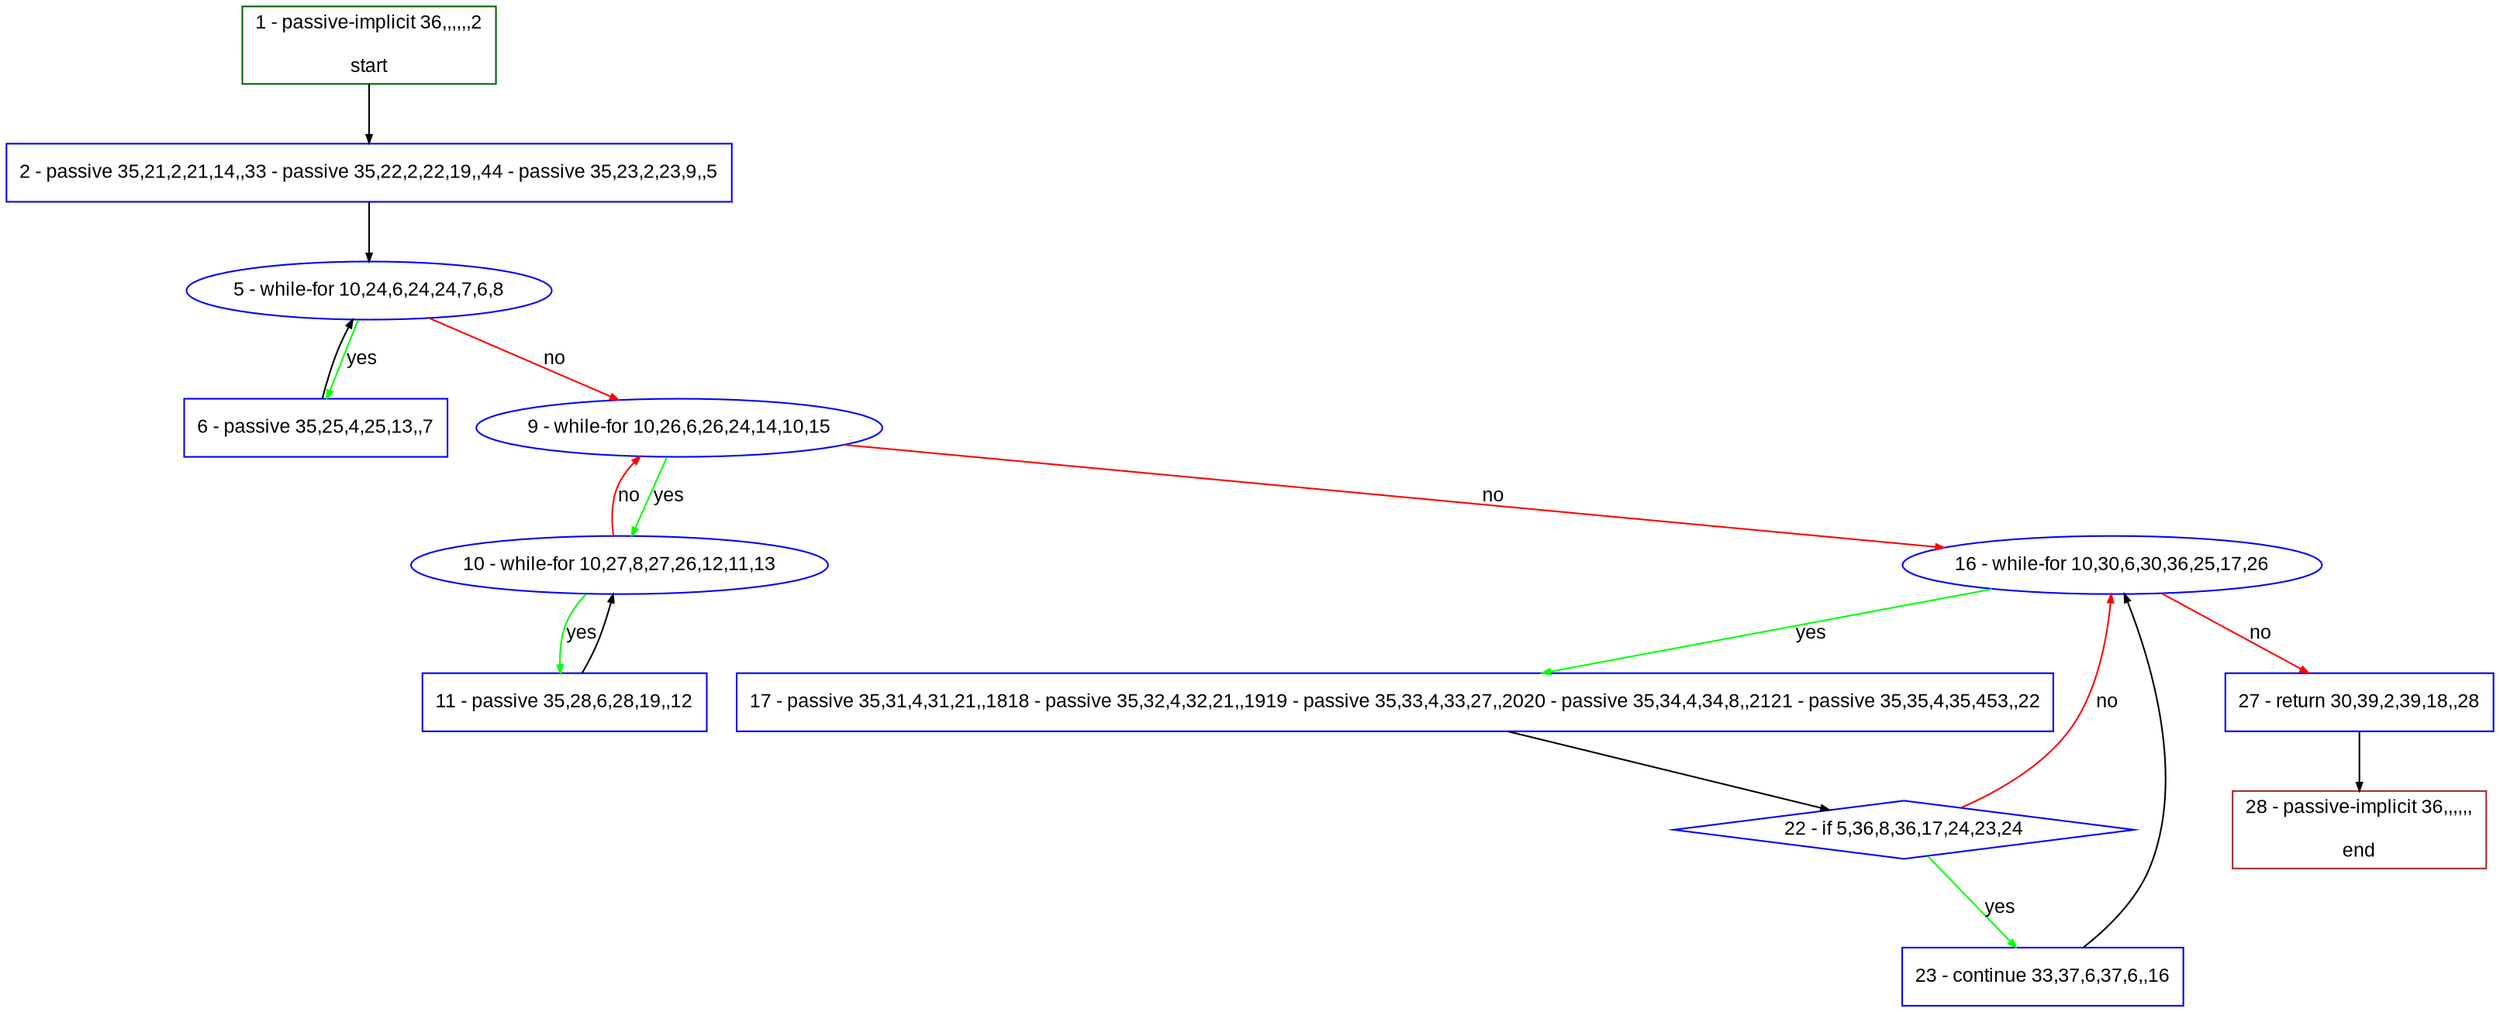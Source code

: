 digraph "" {
  graph [pack="true", label="", fontsize="12", packmode="clust", fontname="Arial", fillcolor="#FFFFCC", bgcolor="white", style="rounded,filled", compound="true"];
  node [node_initialized="no", label="", color="grey", fontsize="12", fillcolor="white", fontname="Arial", style="filled", shape="rectangle", compound="true", fixedsize="false"];
  edge [fontcolor="black", arrowhead="normal", arrowtail="none", arrowsize="0.5", ltail="", label="", color="black", fontsize="12", lhead="", fontname="Arial", dir="forward", compound="true"];
  __N1 [label="2 - passive 35,21,2,21,14,,33 - passive 35,22,2,22,19,,44 - passive 35,23,2,23,9,,5", color="#0000ff", fillcolor="#ffffff", style="filled", shape="box"];
  __N2 [label="1 - passive-implicit 36,,,,,,2\n\nstart", color="#006400", fillcolor="#ffffff", style="filled", shape="box"];
  __N3 [label="5 - while-for 10,24,6,24,24,7,6,8", color="#0000ff", fillcolor="#ffffff", style="filled", shape="oval"];
  __N4 [label="6 - passive 35,25,4,25,13,,7", color="#0000ff", fillcolor="#ffffff", style="filled", shape="box"];
  __N5 [label="9 - while-for 10,26,6,26,24,14,10,15", color="#0000ff", fillcolor="#ffffff", style="filled", shape="oval"];
  __N6 [label="10 - while-for 10,27,8,27,26,12,11,13", color="#0000ff", fillcolor="#ffffff", style="filled", shape="oval"];
  __N7 [label="16 - while-for 10,30,6,30,36,25,17,26", color="#0000ff", fillcolor="#ffffff", style="filled", shape="oval"];
  __N8 [label="11 - passive 35,28,6,28,19,,12", color="#0000ff", fillcolor="#ffffff", style="filled", shape="box"];
  __N9 [label="17 - passive 35,31,4,31,21,,1818 - passive 35,32,4,32,21,,1919 - passive 35,33,4,33,27,,2020 - passive 35,34,4,34,8,,2121 - passive 35,35,4,35,453,,22", color="#0000ff", fillcolor="#ffffff", style="filled", shape="box"];
  __N10 [label="27 - return 30,39,2,39,18,,28", color="#0000ff", fillcolor="#ffffff", style="filled", shape="box"];
  __N11 [label="22 - if 5,36,8,36,17,24,23,24", color="#0000ff", fillcolor="#ffffff", style="filled", shape="diamond"];
  __N12 [label="23 - continue 33,37,6,37,6,,16", color="#0000ff", fillcolor="#ffffff", style="filled", shape="box"];
  __N13 [label="28 - passive-implicit 36,,,,,,\n\nend", color="#a52a2a", fillcolor="#ffffff", style="filled", shape="box"];
  __N2 -> __N1 [arrowhead="normal", arrowtail="none", color="#000000", label="", dir="forward"];
  __N1 -> __N3 [arrowhead="normal", arrowtail="none", color="#000000", label="", dir="forward"];
  __N3 -> __N4 [arrowhead="normal", arrowtail="none", color="#00ff00", label="yes", dir="forward"];
  __N4 -> __N3 [arrowhead="normal", arrowtail="none", color="#000000", label="", dir="forward"];
  __N3 -> __N5 [arrowhead="normal", arrowtail="none", color="#ff0000", label="no", dir="forward"];
  __N5 -> __N6 [arrowhead="normal", arrowtail="none", color="#00ff00", label="yes", dir="forward"];
  __N6 -> __N5 [arrowhead="normal", arrowtail="none", color="#ff0000", label="no", dir="forward"];
  __N5 -> __N7 [arrowhead="normal", arrowtail="none", color="#ff0000", label="no", dir="forward"];
  __N6 -> __N8 [arrowhead="normal", arrowtail="none", color="#00ff00", label="yes", dir="forward"];
  __N8 -> __N6 [arrowhead="normal", arrowtail="none", color="#000000", label="", dir="forward"];
  __N7 -> __N9 [arrowhead="normal", arrowtail="none", color="#00ff00", label="yes", dir="forward"];
  __N7 -> __N10 [arrowhead="normal", arrowtail="none", color="#ff0000", label="no", dir="forward"];
  __N9 -> __N11 [arrowhead="normal", arrowtail="none", color="#000000", label="", dir="forward"];
  __N11 -> __N7 [arrowhead="normal", arrowtail="none", color="#ff0000", label="no", dir="forward"];
  __N11 -> __N12 [arrowhead="normal", arrowtail="none", color="#00ff00", label="yes", dir="forward"];
  __N12 -> __N7 [arrowhead="normal", arrowtail="none", color="#000000", label="", dir="forward"];
  __N10 -> __N13 [arrowhead="normal", arrowtail="none", color="#000000", label="", dir="forward"];
}
